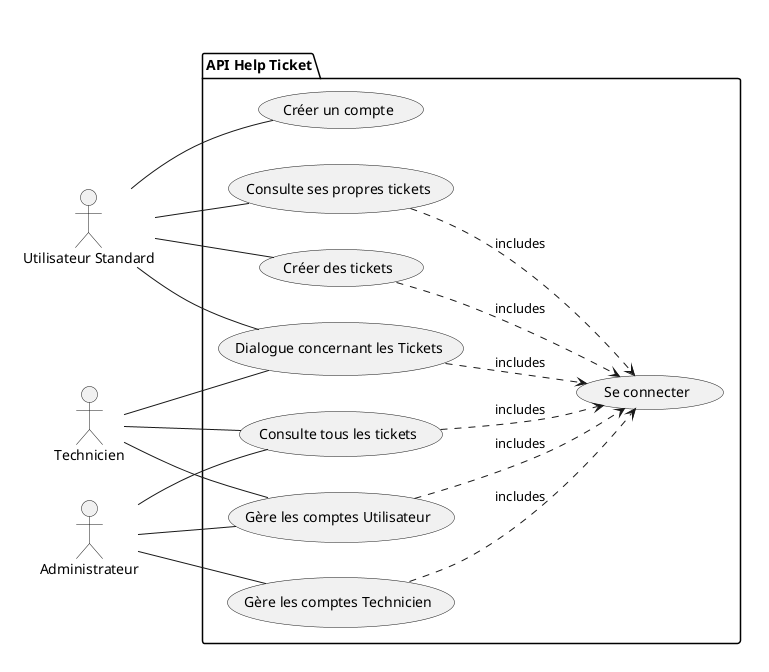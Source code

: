 @startuml
left to right direction

skinparam componentBorderColor transparent
component " " as horizontalAling {
    actor "Utilisateur Standard" as user
    actor "Technicien" as tech
    actor "Administrateur" as admin

    package "API Help Ticket" as ht {
        usecase "Se connecter" as login
        usecase "Créer un compte" as createAccount
        usecase "Créer des tickets" as createTicket
        usecase "Consulte ses propres tickets" as showOwnTicket
        usecase "Consulte tous les tickets" as showAllTicket
        usecase "Dialogue concernant les Tickets" as dialogAboutTicket
        usecase "Gère les comptes Utilisateur" as manageUser
        usecase "Gère les comptes Technicien" as manageTech

        (createTicket) ..> (login) : includes
        (showOwnTicket) ..> (login) : includes
        (showAllTicket) ..> (login) : includes
        (dialogAboutTicket) ..> (login) : includes
        (manageUser) ..> (login) : includes
        (manageTech) ..> (login) : includes

        user -- (createAccount)

        user -- (createTicket)

        user -- (showOwnTicket)

        tech -- (showAllTicket)
        admin -- (showAllTicket)

        user -- (dialogAboutTicket)
        tech -- (dialogAboutTicket)


        tech -- (manageUser)
        admin -- (manageUser)

        admin -- (manageTech)
    }
}

@enduml
